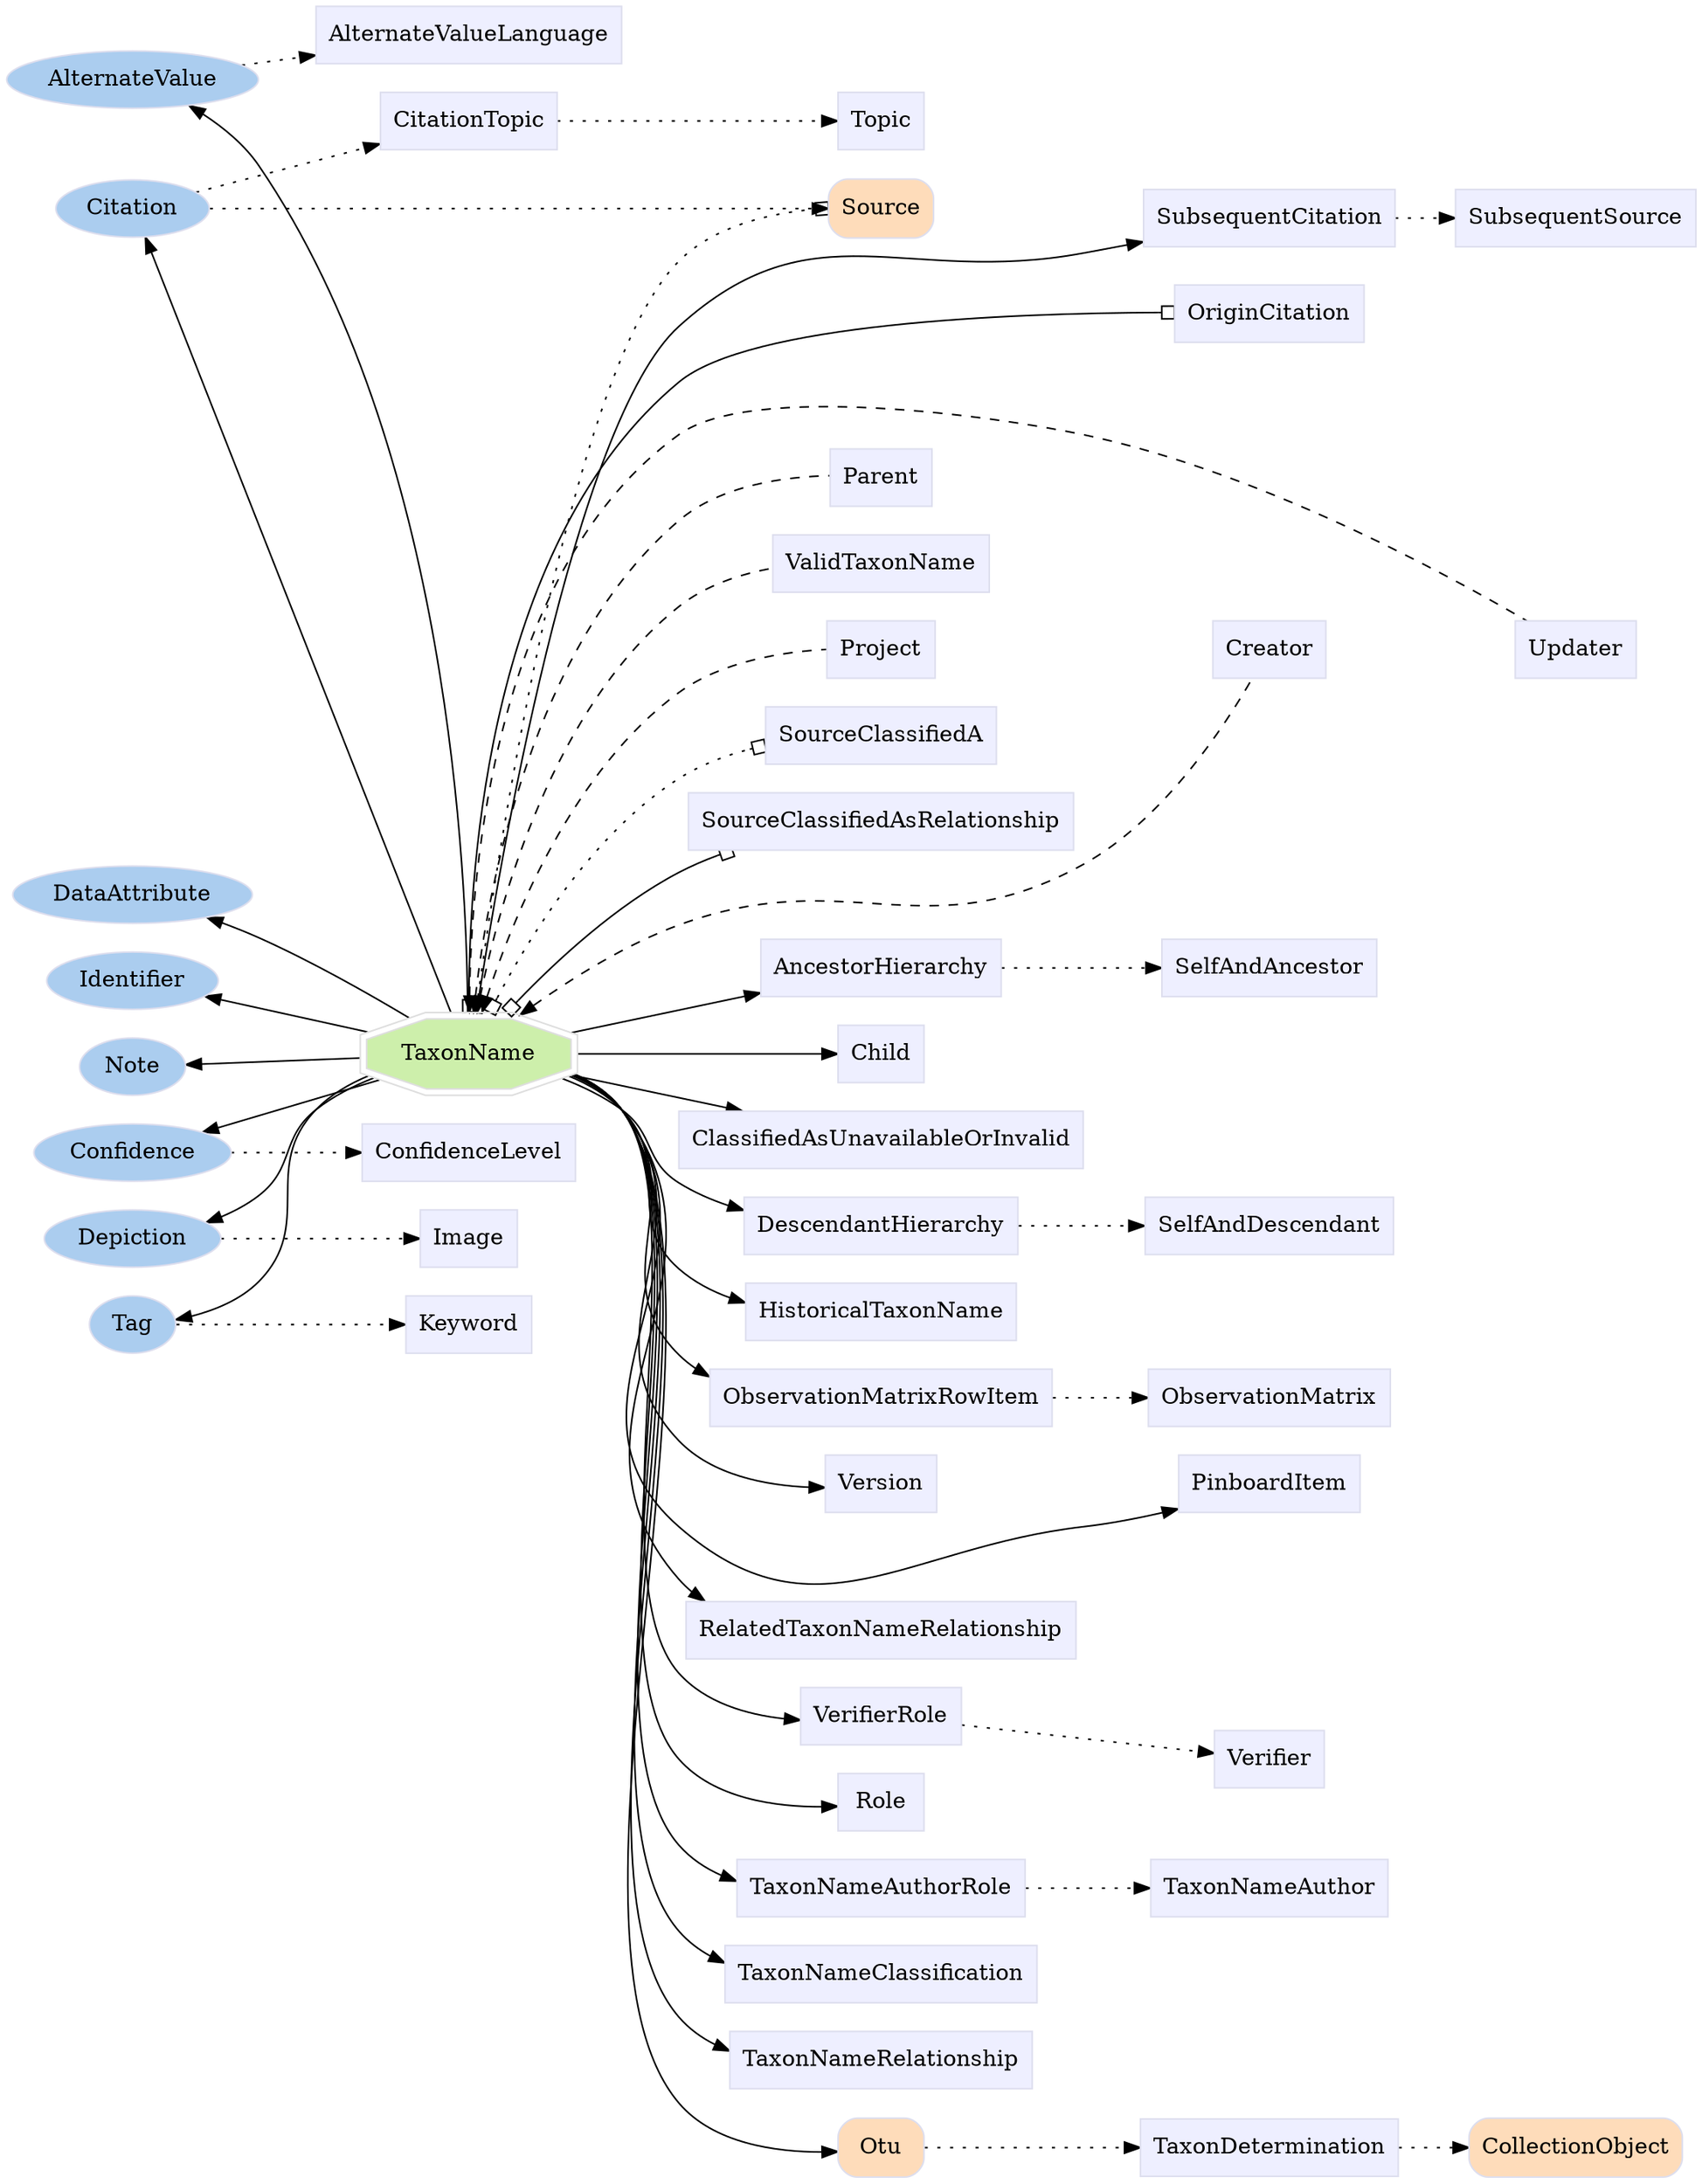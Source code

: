 digraph TaxonName {
	graph [bb="0,0,871.39,1363.5",
		label="",
		outputorder=edgesfirst,
		rankdir=LR
	];
	node [label="\N"];
	subgraph annotator_cluster {
		graph [rank=min];
		AlternateValue	[color="#dddeee",
			fillcolor="#abcdef",
			group=annotator,
			height=0.5,
			href="/develop/Data/models.html#alternate-value",
			label=AlternateValue,
			pos="63.694,1318.5",
			shape=oval,
			style=filled,
			target=_top,
			width=1.7693];
		Citation	[color="#dddeee",
			fillcolor="#abcdef",
			group=annotator,
			height=0.5,
			href="/develop/Data/models.html#citation",
			label=Citation,
			pos="63.694,1236.5",
			shape=oval,
			style=filled,
			target=_top,
			width=1.0832];
		Confidence	[color="#dddeee",
			fillcolor="#abcdef",
			group=annotator,
			height=0.5,
			href="/develop/Data/models.html#confidence",
			label=Confidence,
			pos="63.694,647.5",
			shape=oval,
			style=filled,
			target=_top,
			width=1.4082];
		DataAttribute	[color="#dddeee",
			fillcolor="#abcdef",
			group=annotator,
			height=0.5,
			href="/develop/Data/models.html#data-attribute",
			label=DataAttribute,
			pos="63.694,809.5",
			shape=oval,
			style=filled,
			target=_top,
			width=1.6429];
		Depiction	[color="#dddeee",
			fillcolor="#abcdef",
			group=annotator,
			height=0.5,
			href="/develop/Data/models.html#depiction",
			label=Depiction,
			pos="63.694,593.5",
			shape=oval,
			style=filled,
			target=_top,
			width=1.2638];
		Identifier	[color="#dddeee",
			fillcolor="#abcdef",
			group=annotator,
			height=0.5,
			href="/develop/Data/models.html#identifier",
			label=Identifier,
			pos="63.694,755.5",
			shape=oval,
			style=filled,
			target=_top,
			width=1.1916];
		Tag	[color="#dddeee",
			fillcolor="#abcdef",
			group=annotator,
			height=0.5,
			href="/develop/Data/models.html#tag",
			label=Tag,
			pos="63.694,539.5",
			shape=oval,
			style=filled,
			target=_top,
			width=0.75];
		Note	[color="#dddeee",
			fillcolor="#abcdef",
			group=annotator,
			height=0.5,
			href="/develop/Data/models.html#note",
			label=Note,
			pos="63.694,701.5",
			shape=oval,
			style=filled,
			target=_top,
			width=0.77632];
	}
	subgraph core {
		TaxonName	[color="#dedede",
			fillcolor="#cdefab",
			group=target,
			height=0.61111,
			href="/develop/Data/models.html#taxon-name",
			label=TaxonName,
			pos="238.89,705.5",
			shape=doubleoctagon,
			style=filled,
			target=_top,
			width=1.7526];
		CollectionObject	[color="#dddeee",
			fillcolor="#fedcba",
			group=core,
			height=0.51389,
			href="/develop/Data/models.html#collection-object",
			label=CollectionObject,
			pos="813.39,18.5",
			shape=Mrecord,
			style=filled,
			target=_top,
			width=1.5139];
		Otu	[color="#dddeee",
			fillcolor="#fedcba",
			group=core,
			height=0.51389,
			href="/develop/Data/models.html#otu",
			label=Otu,
			pos="451.89,18.5",
			shape=Mrecord,
			style=filled,
			target=_top,
			width=0.75];
		Source	[color="#dddeee",
			fillcolor="#fedcba",
			group=core,
			height=0.51389,
			href="/develop/Data/models.html#source",
			label=Source,
			pos="451.89,1236.5",
			shape=Mrecord,
			style=filled,
			target=_top,
			width=0.75];
	}
	subgraph supporting {
		AlternateValueLanguage	[color="#dddeee",
			fillcolor="#eeefff",
			group=supporting,
			height=0.5,
			href="/develop/Data/models.html#alternate-value-language",
			label=AlternateValueLanguage,
			pos="238.89,1345.5",
			shape=box,
			style=filled,
			target=_top,
			width=2.0972];
		AncestorHierarchy	[color="#dddeee",
			fillcolor="#eeefff",
			group=supporting,
			height=0.5,
			href="/develop/Data/models.html#ancestor-hierarchy",
			label=AncestorHierarchy,
			pos="451.89,759.5",
			shape=box,
			style=filled,
			target=_top,
			width=1.6528];
		Child	[color="#dddeee",
			fillcolor="#eeefff",
			group=supporting,
			height=0.5,
			href="/develop/Data/models.html#child",
			label=Child,
			pos="451.89,705.5",
			shape=box,
			style=filled,
			target=_top,
			width=0.75];
		CitationTopic	[color="#dddeee",
			fillcolor="#eeefff",
			group=supporting,
			height=0.5,
			href="/develop/Data/models.html#citation-topic",
			label=CitationTopic,
			pos="238.89,1291.5",
			shape=box,
			style=filled,
			target=_top,
			width=1.2778];
		ClassifiedAsUnavailableOrInvalid	[color="#dddeee",
			fillcolor="#eeefff",
			group=supporting,
			height=0.5,
			href="/develop/Data/models.html#classified-as-unavailable-or-invalid",
			label=ClassifiedAsUnavailableOrInvalid,
			pos="451.89,651.5",
			shape=box,
			style=filled,
			target=_top,
			width=2.8194];
		TaxonDetermination	[color="#dddeee",
			fillcolor="#eeefff",
			group=supporting,
			height=0.5,
			href="/develop/Data/models.html#taxon-determination",
			label=TaxonDetermination,
			pos="654.39,18.5",
			shape=box,
			style=filled,
			target=_top,
			width=1.8056];
		ConfidenceLevel	[color="#dddeee",
			fillcolor="#eeefff",
			group=supporting,
			height=0.5,
			href="/develop/Data/models.html#confidence-level",
			label=ConfidenceLevel,
			pos="238.89,647.5",
			shape=box,
			style=filled,
			target=_top,
			width=1.5139];
		DescendantHierarchy	[color="#dddeee",
			fillcolor="#eeefff",
			group=supporting,
			height=0.5,
			href="/develop/Data/models.html#descendant-hierarchy",
			label=DescendantHierarchy,
			pos="451.89,597.5",
			shape=box,
			style=filled,
			target=_top,
			width=1.8611];
		HistoricalTaxonName	[color="#dddeee",
			fillcolor="#eeefff",
			group=supporting,
			height=0.5,
			href="/develop/Data/models.html#historical-taxon-name",
			label=HistoricalTaxonName,
			pos="451.89,543.5",
			shape=box,
			style=filled,
			target=_top,
			width=1.9028];
		Image	[color="#dddeee",
			fillcolor="#eeefff",
			group=supporting,
			height=0.5,
			href="/develop/Data/models.html#image",
			label=Image,
			pos="238.89,593.5",
			shape=box,
			style=filled,
			target=_top,
			width=0.75];
		Keyword	[color="#dddeee",
			fillcolor="#eeefff",
			group=supporting,
			height=0.5,
			href="/develop/Data/models.html#keyword",
			label=Keyword,
			pos="238.89,539.5",
			shape=box,
			style=filled,
			target=_top,
			width=0.93056];
		ObservationMatrixRowItem	[color="#dddeee",
			fillcolor="#eeefff",
			group=supporting,
			height=0.5,
			href="/develop/Data/models.html#observation-matrix-row-item",
			label=ObservationMatrixRowItem,
			pos="451.89,489.5",
			shape=box,
			style=filled,
			target=_top,
			width=2.375];
		ObservationMatrix	[color="#dddeee",
			fillcolor="#eeefff",
			group=supporting,
			height=0.5,
			href="/develop/Data/models.html#observation-matrix",
			label=ObservationMatrix,
			pos="654.39,489.5",
			shape=box,
			style=filled,
			target=_top,
			width=1.6667];
		PinboardItem	[color="#dddeee",
			fillcolor="#eeefff",
			group=supporting,
			height=0.5,
			href="/develop/Data/models.html#pinboard-item",
			label=PinboardItem,
			pos="654.39,435.5",
			shape=box,
			style=filled,
			target=_top,
			width=1.2639];
		RelatedTaxonNameRelationship	[color="#dddeee",
			fillcolor="#eeefff",
			group=supporting,
			height=0.5,
			href="/develop/Data/models.html#related-taxon-name-relationship",
			label=RelatedTaxonNameRelationship,
			pos="451.89,343.5",
			shape=box,
			style=filled,
			target=_top,
			width=2.6944];
		Role	[color="#dddeee",
			fillcolor="#eeefff",
			group=supporting,
			height=0.5,
			href="/develop/Data/models.html#role",
			label=Role,
			pos="451.89,235.5",
			shape=box,
			style=filled,
			target=_top,
			width=0.75];
		SelfAndAncestor	[color="#dddeee",
			fillcolor="#eeefff",
			group=supporting,
			height=0.5,
			href="/develop/Data/models.html#self-and-ancestor",
			label=SelfAndAncestor,
			pos="654.39,759.5",
			shape=box,
			style=filled,
			target=_top,
			width=1.5278];
		SelfAndDescendant	[color="#dddeee",
			fillcolor="#eeefff",
			group=supporting,
			height=0.5,
			href="/develop/Data/models.html#self-and-descendant",
			label=SelfAndDescendant,
			pos="654.39,597.5",
			shape=box,
			style=filled,
			target=_top,
			width=1.7361];
		SubsequentCitation	[color="#dddeee",
			fillcolor="#eeefff",
			group=supporting,
			height=0.5,
			href="/develop/Data/models.html#subsequent-citation",
			label=SubsequentCitation,
			pos="654.39,1230.5",
			shape=box,
			style=filled,
			target=_top,
			width=1.6944];
		SubsequentSource	[color="#dddeee",
			fillcolor="#eeefff",
			group=supporting,
			height=0.5,
			href="/develop/Data/models.html#subsequent-source",
			label=SubsequentSource,
			pos="813.39,1230.5",
			shape=box,
			style=filled,
			target=_top,
			width=1.6111];
		TaxonNameAuthorRole	[color="#dddeee",
			fillcolor="#eeefff",
			group=supporting,
			height=0.5,
			href="/develop/Data/models.html#taxon-name-author-role",
			label=TaxonNameAuthorRole,
			pos="451.89,181.5",
			shape=box,
			style=filled,
			target=_top,
			width=2.0556];
		TaxonNameAuthor	[color="#dddeee",
			fillcolor="#eeefff",
			group=supporting,
			height=0.5,
			href="/develop/Data/models.html#taxon-name-author",
			label=TaxonNameAuthor,
			pos="654.39,181.5",
			shape=box,
			style=filled,
			target=_top,
			width=1.6944];
		TaxonNameClassification	[color="#dddeee",
			fillcolor="#eeefff",
			group=supporting,
			height=0.5,
			href="/develop/Data/models.html#taxon-name-classification",
			label=TaxonNameClassification,
			pos="451.89,127.5",
			shape=box,
			style=filled,
			target=_top,
			width=2.1944];
		TaxonNameRelationship	[color="#dddeee",
			fillcolor="#eeefff",
			group=supporting,
			height=0.5,
			href="/develop/Data/models.html#taxon-name-relationship",
			label=TaxonNameRelationship,
			pos="451.89,73.5",
			shape=box,
			style=filled,
			target=_top,
			width=2.1111];
		Topic	[color="#dddeee",
			fillcolor="#eeefff",
			group=supporting,
			height=0.5,
			href="/develop/Data/models.html#topic",
			label=Topic,
			pos="451.89,1291.5",
			shape=box,
			style=filled,
			target=_top,
			width=0.75];
		VerifierRole	[color="#dddeee",
			fillcolor="#eeefff",
			group=supporting,
			height=0.5,
			href="/develop/Data/models.html#verifier-role",
			label=VerifierRole,
			pos="451.89,289.5",
			shape=box,
			style=filled,
			target=_top,
			width=1.1528];
		Verifier	[color="#dddeee",
			fillcolor="#eeefff",
			group=supporting,
			height=0.5,
			href="/develop/Data/models.html#verifier",
			label=Verifier,
			pos="654.39,262.5",
			shape=box,
			style=filled,
			target=_top,
			width=0.79167];
		Version	[color="#dddeee",
			fillcolor="#eeefff",
			group=supporting,
			height=0.5,
			href="/develop/Data/models.html#version",
			label=Version,
			pos="451.89,435.5",
			shape=box,
			style=filled,
			target=_top,
			width=0.80556];
		Creator	[color="#dddeee",
			fillcolor="#eeefff",
			group=supporting,
			height=0.5,
			href="/develop/Data/models.html#creator",
			label=Creator,
			pos="654.39,959.5",
			shape=box,
			style=filled,
			target=_top,
			width=0.79167];
		Parent	[color="#dddeee",
			fillcolor="#eeefff",
			group=supporting,
			height=0.5,
			href="/develop/Data/models.html#parent",
			label=Parent,
			pos="451.89,1067.5",
			shape=box,
			style=filled,
			target=_top,
			width=0.75];
		Project	[color="#dddeee",
			fillcolor="#eeefff",
			group=supporting,
			height=0.5,
			href="/develop/Data/models.html#project",
			label=Project,
			pos="451.89,959.5",
			shape=box,
			style=filled,
			target=_top,
			width=0.76389];
		Updater	[color="#dddeee",
			fillcolor="#eeefff",
			group=supporting,
			height=0.5,
			href="/develop/Data/models.html#updater",
			label=Updater,
			pos="813.39,959.5",
			shape=box,
			style=filled,
			target=_top,
			width=0.83333];
		ValidTaxonName	[color="#dddeee",
			fillcolor="#eeefff",
			group=supporting,
			height=0.5,
			href="/develop/Data/models.html#valid-taxon-name",
			label=ValidTaxonName,
			pos="451.89,1013.5",
			shape=box,
			style=filled,
			target=_top,
			width=1.5694];
		OriginCitation	[color="#dddeee",
			fillcolor="#eeefff",
			group=supporting,
			height=0.5,
			href="/develop/Data/models.html#origin-citation",
			label=OriginCitation,
			pos="654.39,1170.5",
			shape=box,
			style=filled,
			target=_top,
			width=1.3194];
		SourceClassifiedA	[color="#dddeee",
			fillcolor="#eeefff",
			group=supporting,
			height=0.5,
			href="/develop/Data/models.html#source-classified-a",
			label=SourceClassifiedA,
			pos="451.89,905.5",
			shape=box,
			style=filled,
			target=_top,
			width=1.625];
		SourceClassifiedAsRelationship	[color="#dddeee",
			fillcolor="#eeefff",
			group=supporting,
			height=0.5,
			href="/develop/Data/models.html#source-classified-as-relationship",
			label=SourceClassifiedAsRelationship,
			pos="451.89,851.5",
			shape=box,
			style=filled,
			target=_top,
			width=2.6528];
	}
	AlternateValue -> AlternateValueLanguage	[pos="e,163.23,1333.9 119.97,1327.1 130.61,1328.8 141.99,1330.5 153.31,1332.3",
		style=dotted];
	Citation -> Source	[pos="e,424.73,1236.5 102.78,1236.5 177.33,1236.5 341.58,1236.5 414.63,1236.5",
		style=dotted];
	Citation -> CitationTopic	[pos="e,192.62,1277.1 96.461,1246.6 120.57,1254.2 154.31,1265 182.79,1274",
		style=dotted];
	Confidence -> ConfidenceLevel	[pos="e,184.28,647.5 114.79,647.5 133.34,647.5 154.62,647.5 174.21,647.5",
		style=dotted];
	Depiction -> Image	[pos="e,211.74,593.5 109.3,593.5 137.96,593.5 174.73,593.5 201.61,593.5",
		style=dotted];
	Tag -> Keyword	[pos="e,205.11,539.5 90.999,539.5 118.58,539.5 162.36,539.5 194.96,539.5",
		style=dotted];
	TaxonName -> AlternateValue	[pos="e,90.357,1302.1 238.43,727.75 239.39,806.63 234.32,1078.1 127.39,1263.5 120.24,1275.9 109.27,1286.9 98.494,1295.8"];
	TaxonName -> Citation	[pos="e,70.556,1218.5 230.63,727.75 202.96,812.58 104.12,1115.6 73.684,1208.9"];
	TaxonName -> Confidence	[pos="e,101.42,659.8 191.94,690.11 166.96,681.75 136.13,671.42 111.07,663.03"];
	TaxonName -> DataAttribute	[pos="e,100.77,795.44 210.74,726.74 188.97,743.19 157.22,765.91 127.39,782.5 121.88,785.56 115.96,788.52 110.03,791.28"];
	TaxonName -> Depiction	[pos="e,99.906,604.5 190.21,690.59 180.74,686.31 171.29,681 163.39,674.5 141.12,656.17 149.55,638.97 127.39,620.5 122.01,616.01 115.77,\
612.16 109.35,608.89"];
	TaxonName -> Identifier	[pos="e,99.743,745.38 188.12,719.87 163.28,727.04 133.46,735.65 109.35,742.61"];
	TaxonName -> Tag	[pos="e,89.582,545 187.25,691.37 178.42,687.09 169.97,681.58 163.39,674.5 128.93,637.45 161.62,603.76 127.39,566.5 119.86,558.3 109.41,\
552.48 99.195,548.4"];
	TaxonName -> Note	[pos="e,91.756,702.12 175.48,704.06 150.78,703.49 123.21,702.85 101.76,702.36"];
	TaxonName -> Otu	[pos="e,424.53,17.927 292.87,692.28 301.27,687.93 308.96,682.16 314.39,674.5 395.25,560.48 262.69,155.35 350.39,46.5 365.59,27.627 392.36,\
20.834 414.45,18.648"];
	TaxonName -> Source	[arrowhead=obox,
		arrowtail=obox,
		dir=both,
		pos="s,241.92,727.69 e,424.78,1234.9 242.9,737.7 252.78,836.64 287.22,1133.8 350.39,1203.5 366.7,1221.5 393.01,1229.7 414.62,1233.4",
		style=dotted];
	TaxonName -> AncestorHierarchy	[pos="e,392.03,744.44 292.32,718.92 319.51,725.88 353.07,734.47 382.3,741.95"];
	TaxonName -> Child	[pos="e,424.7,705.5 302.05,705.5 338.59,705.5 383.52,705.5 414.4,705.5"];
	TaxonName -> ClassifiedAsUnavailableOrInvalid	[pos="e,380.4,669.54 292.32,692.08 315.91,686.04 344.29,678.78 370.48,672.08"];
	TaxonName -> DescendantHierarchy	[pos="e,384.77,608.33 287.39,690.37 296.88,686.11 306.38,680.85 314.39,674.5 335.84,657.48 327.86,640.07 350.39,624.5 357.92,619.3 366.41,\
615.09 375.18,611.7"];
	TaxonName -> HistoricalTaxonName	[pos="e,383.22,551.98 290.47,691.31 299.3,687.04 307.77,681.54 314.39,674.5 347.9,638.87 314.6,603.84 350.39,570.5 357.14,564.21 365.19,\
559.36 373.75,555.62"];
	TaxonName -> ObservationMatrixRowItem	[pos="e,366.26,504.4 291.48,691.69 300.12,687.39 308.25,681.78 314.39,674.5 360.8,619.43 300.45,568.4 350.39,516.5 352.71,514.09 355.21,\
511.89 357.87,509.88"];
	TaxonName -> PinboardItem	[pos="e,617.43,417.42 292.4,691.93 300.84,687.61 308.67,681.94 314.39,674.5 387.11,579.93 260.55,487 350.39,408.5 422.03,345.9 542.88,\
384.77 608.21,413.3"];
	TaxonName -> RelatedTaxonNameRelationship	[pos="e,366.49,361.64 292.49,691.99 300.92,687.67 308.72,681.98 314.39,674.5 395.2,567.8 265.07,478.63 350.39,375.5 352.74,372.66 355.33,\
370.07 358.13,367.71"];
	TaxonName -> Role	[pos="e,424.7,234.77 292.69,692.14 301.1,687.81 308.85,682.07 314.39,674.5 368.67,600.34 291.34,332.93 350.39,262.5 365.92,243.98 392.67,\
237.44 414.67,235.42"];
	TaxonName -> SubsequentCitation	[pos="e,593.17,1217.6 242.2,727.68 251.25,810.34 286.95,1098.9 350.39,1161.5 354.6,1165.6 495.03,1196.5 583.22,1215.5"];
	TaxonName -> TaxonNameAuthorRole	[pos="e,377.79,189.57 292.75,692.19 301.16,687.85 308.88,682.1 314.39,674.5 375.31,590.38 284.06,288.42 350.39,208.5 355.46,202.39 361.75,\
197.58 368.69,193.81"];
	TaxonName -> TaxonNameClassification	[pos="e,372.52,137.79 292.8,692.23 301.2,687.88 308.91,682.12 314.39,674.5 381.96,580.42 276.77,243.93 350.39,154.5 354.21,149.85 358.75,\
145.96 363.73,142.7"];
	TaxonName -> TaxonNameRelationship	[pos="e,375.43,82.413 292.84,692.25 301.24,687.91 308.94,682.14 314.39,674.5 388.6,570.45 269.48,199.44 350.39,100.5 354.85,95.05 360.27,\
90.634 366.28,87.062"];
	TaxonName -> VerifierRole	[pos="e,410.36,289.95 292.61,692.08 301.03,687.75 308.8,682.04 314.39,674.5 409.68,546.08 246.85,438.37 350.39,316.5 362.73,301.98 381.96,\
294.84 400.31,291.47"];
	TaxonName -> Version	[pos="e,422.85,435.24 291.81,691.96 300.42,687.63 308.46,681.95 314.39,674.5 373.91,599.73 286.07,533.19 350.39,462.5 366.06,445.27 391.43,\
438.55 412.76,436.12"];
	TaxonName -> Creator	[dir=back,
		pos="s,263.36,727.63 270.96,734.21 291.9,751.98 320.97,773.76 350.39,786.5 434.61,822.99 475.58,775.81 553.39,824.5 599.38,853.28 631.33,\
911.5 645.36,941.19",
		style=dashed];
	TaxonName -> Parent	[dir=back,
		pos="s,240.34,727.62 240.85,737.92 244.62,804.61 262.91,957.8 350.39,1040.5 370.34,1059.4 402.03,1065.3 424.49,1067.1",
		style=dashed];
	TaxonName -> Project	[dir=back,
		pos="s,244.26,727.7 246.54,737.53 258.5,786.92 288.38,881.31 350.39,932.5 371.29,949.75 402.2,956.06 424.22,958.32",
		style=dashed];
	TaxonName -> Updater	[dir=back,
		pos="s,242.71,727.68 244.09,737.81 255.9,823.09 292.37,1050.7 350.39,1094.5 422.38,1148.9 465.76,1116 553.39,1094.5 646.47,1071.7 743.28,\
1009 787.58,977.72",
		style=dashed];
	TaxonName -> ValidTaxonName	[dir=back,
		pos="s,241.93,727.53 243.19,737.65 250.94,796.06 275.69,919.75 350.39,986.5 362.78,997.58 379.25,1004.2 395.26,1008.1",
		style=dashed];
	TaxonName -> OriginCitation	[arrowhead=obox,
		arrowtail=obox,
		dir=both,
		pos="s,242.46,727.55 e,606.7,1170 243.72,737.62 255.04,826.89 291.3,1074.8 350.39,1127.5 385.79,1159 519.12,1167.5 596.61,1169.7"];
	TaxonName -> SourceClassifiedA	[arrowhead=obox,
		arrowtail=obox,
		dir=both,
		pos="s,247.81,727.55 e,393.37,897.74 251.56,736.87 267.73,775.98 300.7,842.09 350.39,878.5 360.18,885.68 371.75,890.94 383.5,894.81",
		style=dotted];
	TaxonName -> SourceClassifiedAsRelationship	[arrowhead=obox,
		arrowtail=obox,
		dir=both,
		pos="s,255.78,727.55 e,378.94,833.41 261.95,735.48 282.28,761.15 314.66,797.36 350.39,819.5 356.44,823.25 362.96,826.59 369.68,829.57"];
	Otu -> TaxonDetermination	[pos="e,589.2,18.5 479.1,18.5 504.41,18.5 543.95,18.5 578.98,18.5",
		style=dotted];
	Source -> SubsequentCitation	[pos="e,593.02,1232.3 479.1,1235.7 505.28,1234.9 546.69,1233.7 582.57,1232.6",
		style=invis];
	Source -> OriginCitation	[pos="e,606.83,1185.8 479.1,1227.9 508.95,1218 558.57,1201.7 597.26,1189",
		style=invis];
	AncestorHierarchy -> SelfAndAncestor	[pos="e,599.25,759.5 511.42,759.5 535.8,759.5 564.19,759.5 589.15,759.5",
		style=dotted];
	CitationTopic -> Topic	[pos="e,424.87,1291.5 284.89,1291.5 323.67,1291.5 378.91,1291.5 414.83,1291.5",
		style=dotted];
	TaxonDetermination -> CollectionObject	[pos="e,758.45,18.5 719.7,18.5 729.15,18.5 738.89,18.5 748.34,18.5",
		style=dotted];
	DescendantHierarchy -> SelfAndDescendant	[pos="e,591.66,597.5 519.1,597.5 539.1,597.5 561.15,597.5 581.51,597.5",
		style=dotted];
	ObservationMatrixRowItem -> ObservationMatrix	[pos="e,594.16,489.5 537.63,489.5 553.09,489.5 569.05,489.5 583.99,489.5",
		style=dotted];
	Role -> Verifier	[pos="e,625.88,258.8 479.1,239.03 513.98,243.73 575.89,252.06 615.76,257.43",
		style=invis];
	SubsequentCitation -> SubsequentSource	[pos="e,755.14,1230.5 715.64,1230.5 725.27,1230.5 735.28,1230.5 745.06,1230.5",
		style=dotted];
	TaxonNameAuthorRole -> TaxonNameAuthor	[pos="e,593.17,181.5 526.12,181.5 544.72,181.5 564.65,181.5 583.1,181.5",
		style=dotted];
	VerifierRole -> Verifier	[pos="e,625.75,266.22 493.46,284.04 529.14,279.23 580.66,272.29 615.5,267.6",
		style=dotted];
	Version -> PinboardItem	[pos="e,608.62,435.5 481.19,435.5 511.48,435.5 560.3,435.5 598.23,435.5",
		style=invis];
	Creator -> Updater	[pos="e,783.36,959.5 683.1,959.5 708.07,959.5 745.08,959.5 773.11,959.5",
		style=invis];
	Project -> Creator	[pos="e,625.69,959.5 479.51,959.5 514.42,959.5 575.88,959.5 615.59,959.5",
		style=invis];
}
